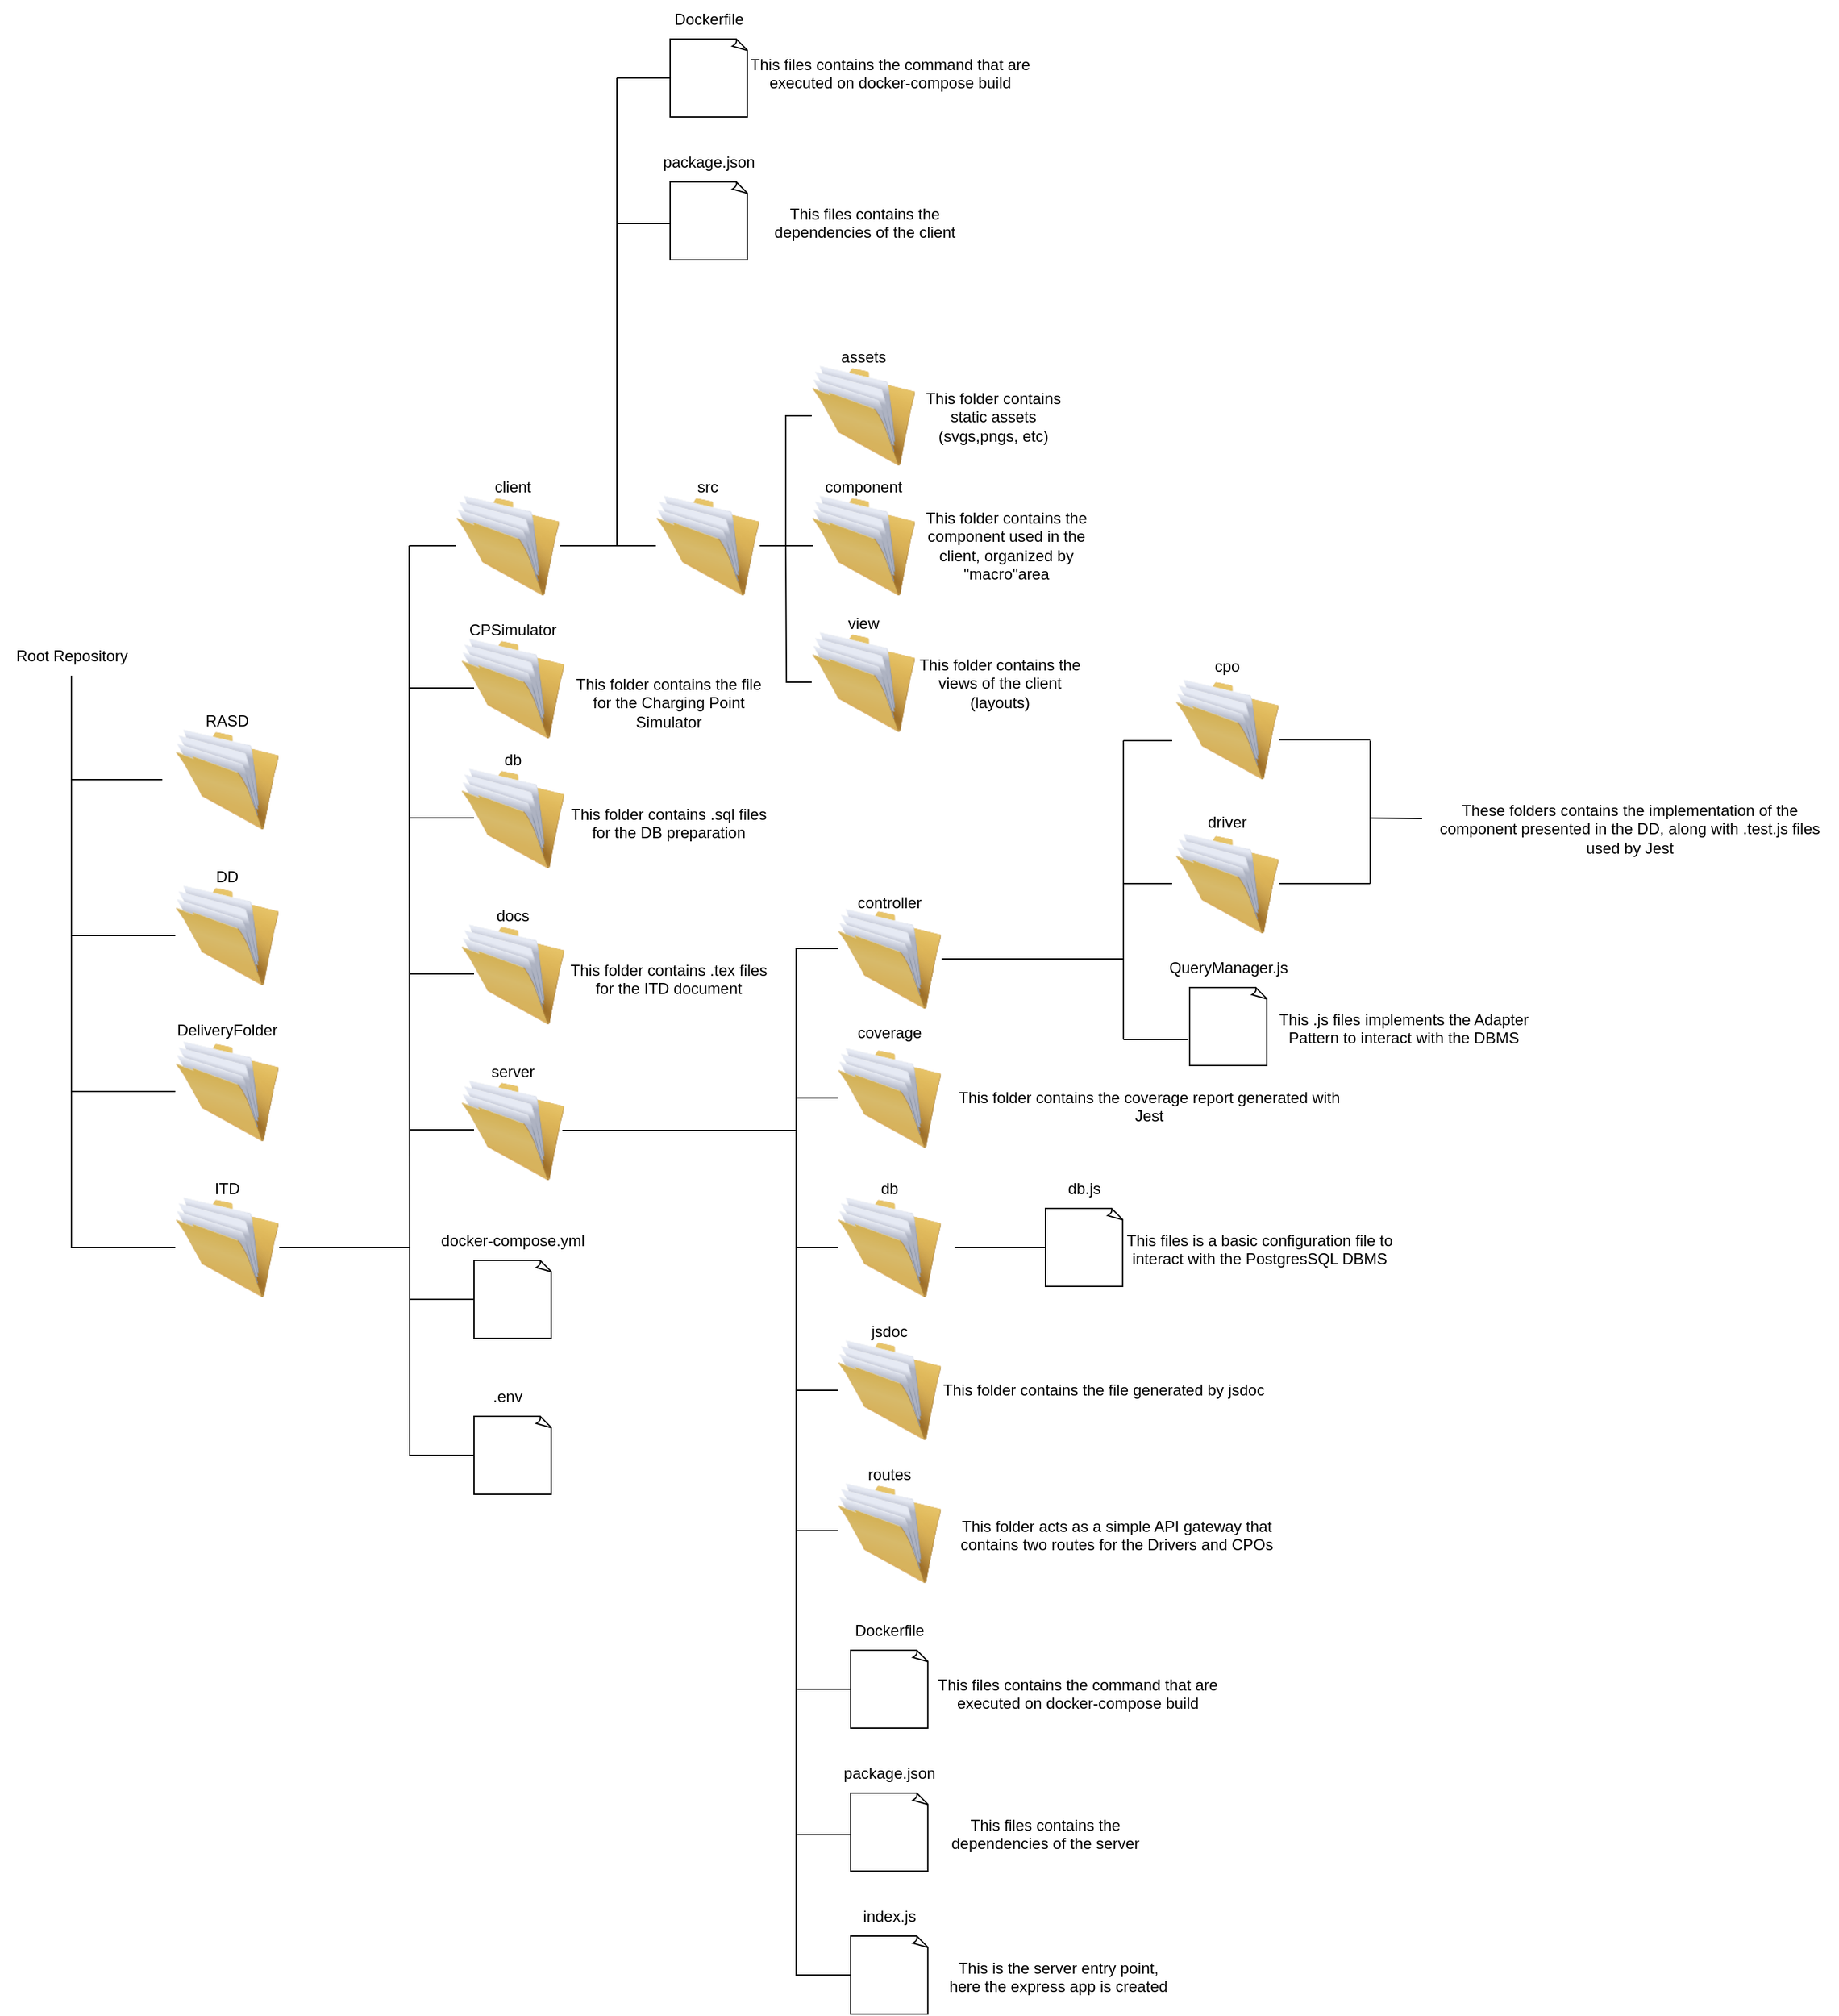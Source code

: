 <mxfile version="20.8.3"><diagram id="PkUC12VJh4SGb__zzv6S" name="Pagina-1"><mxGraphModel dx="3000" dy="2818" grid="1" gridSize="10" guides="1" tooltips="1" connect="1" arrows="1" fold="1" page="1" pageScale="1" pageWidth="827" pageHeight="1169" math="0" shadow="0"><root><mxCell id="0"/><mxCell id="1" parent="0"/><mxCell id="SojVh5JX4I2u3AWqVoeb-1" value="" style="image;html=1;image=img/lib/clip_art/general/Full_Folder_128x128.png" vertex="1" parent="1"><mxGeometry x="190" y="240" width="80" height="80" as="geometry"/></mxCell><mxCell id="SojVh5JX4I2u3AWqVoeb-3" value="" style="whiteSpace=wrap;html=1;shape=mxgraph.basic.document" vertex="1" parent="1"><mxGeometry x="420" y="530" width="60" height="60" as="geometry"/></mxCell><mxCell id="SojVh5JX4I2u3AWqVoeb-4" value="Root Repository" style="text;html=1;align=center;verticalAlign=middle;resizable=0;points=[];autosize=1;strokeColor=none;fillColor=none;" vertex="1" parent="1"><mxGeometry x="55" y="50" width="110" height="30" as="geometry"/></mxCell><mxCell id="SojVh5JX4I2u3AWqVoeb-7" value="" style="image;html=1;image=img/lib/clip_art/general/Full_Folder_128x128.png" vertex="1" parent="1"><mxGeometry x="190" y="360" width="80" height="80" as="geometry"/></mxCell><mxCell id="SojVh5JX4I2u3AWqVoeb-8" value="" style="image;html=1;image=img/lib/clip_art/general/Full_Folder_128x128.png" vertex="1" parent="1"><mxGeometry x="190" y="480" width="80" height="80" as="geometry"/></mxCell><mxCell id="SojVh5JX4I2u3AWqVoeb-9" value="" style="image;html=1;image=img/lib/clip_art/general/Full_Folder_128x128.png" vertex="1" parent="1"><mxGeometry x="190" y="120" width="80" height="80" as="geometry"/></mxCell><mxCell id="SojVh5JX4I2u3AWqVoeb-10" value="" style="endArrow=none;html=1;rounded=0;edgeStyle=orthogonalEdgeStyle;exitX=0;exitY=0.5;exitDx=0;exitDy=0;" edge="1" parent="1" source="SojVh5JX4I2u3AWqVoeb-8" target="SojVh5JX4I2u3AWqVoeb-4"><mxGeometry width="50" height="50" relative="1" as="geometry"><mxPoint x="110" y="400" as="sourcePoint"/><mxPoint x="160" y="350" as="targetPoint"/></mxGeometry></mxCell><mxCell id="SojVh5JX4I2u3AWqVoeb-11" value="" style="endArrow=none;html=1;rounded=0;entryX=0;entryY=0.5;entryDx=0;entryDy=0;" edge="1" parent="1" target="SojVh5JX4I2u3AWqVoeb-7"><mxGeometry width="50" height="50" relative="1" as="geometry"><mxPoint x="110" y="400" as="sourcePoint"/><mxPoint x="190" y="390" as="targetPoint"/></mxGeometry></mxCell><mxCell id="SojVh5JX4I2u3AWqVoeb-12" value="" style="endArrow=none;html=1;rounded=0;entryX=0;entryY=0.5;entryDx=0;entryDy=0;" edge="1" parent="1" target="SojVh5JX4I2u3AWqVoeb-1"><mxGeometry width="50" height="50" relative="1" as="geometry"><mxPoint x="110" y="280" as="sourcePoint"/><mxPoint x="200" y="310" as="targetPoint"/></mxGeometry></mxCell><mxCell id="SojVh5JX4I2u3AWqVoeb-13" value="" style="endArrow=none;html=1;rounded=0;" edge="1" parent="1"><mxGeometry width="50" height="50" relative="1" as="geometry"><mxPoint x="110" y="160" as="sourcePoint"/><mxPoint x="180" y="160" as="targetPoint"/></mxGeometry></mxCell><mxCell id="SojVh5JX4I2u3AWqVoeb-14" value="RASD" style="text;html=1;strokeColor=none;fillColor=none;align=center;verticalAlign=middle;whiteSpace=wrap;rounded=0;" vertex="1" parent="1"><mxGeometry x="200" y="100" width="60" height="30" as="geometry"/></mxCell><mxCell id="SojVh5JX4I2u3AWqVoeb-15" value="DD" style="text;html=1;strokeColor=none;fillColor=none;align=center;verticalAlign=middle;whiteSpace=wrap;rounded=0;" vertex="1" parent="1"><mxGeometry x="200" y="220" width="60" height="30" as="geometry"/></mxCell><mxCell id="SojVh5JX4I2u3AWqVoeb-16" value="DeliveryFolder" style="text;html=1;strokeColor=none;fillColor=none;align=center;verticalAlign=middle;whiteSpace=wrap;rounded=0;" vertex="1" parent="1"><mxGeometry x="200" y="338" width="60" height="30" as="geometry"/></mxCell><mxCell id="SojVh5JX4I2u3AWqVoeb-18" value="ITD" style="text;html=1;strokeColor=none;fillColor=none;align=center;verticalAlign=middle;whiteSpace=wrap;rounded=0;" vertex="1" parent="1"><mxGeometry x="200" y="460" width="60" height="30" as="geometry"/></mxCell><mxCell id="SojVh5JX4I2u3AWqVoeb-19" value="" style="image;html=1;image=img/lib/clip_art/general/Full_Folder_128x128.png" vertex="1" parent="1"><mxGeometry x="410" y="150" width="80" height="80" as="geometry"/></mxCell><mxCell id="SojVh5JX4I2u3AWqVoeb-20" value="" style="image;html=1;image=img/lib/clip_art/general/Full_Folder_128x128.png" vertex="1" parent="1"><mxGeometry x="410" y="270" width="80" height="80" as="geometry"/></mxCell><mxCell id="SojVh5JX4I2u3AWqVoeb-21" value="" style="image;html=1;image=img/lib/clip_art/general/Full_Folder_128x128.png" vertex="1" parent="1"><mxGeometry x="410" y="390" width="80" height="80" as="geometry"/></mxCell><mxCell id="SojVh5JX4I2u3AWqVoeb-22" value="" style="image;html=1;image=img/lib/clip_art/general/Full_Folder_128x128.png" vertex="1" parent="1"><mxGeometry x="410" y="50" width="80" height="80" as="geometry"/></mxCell><mxCell id="SojVh5JX4I2u3AWqVoeb-26" value="" style="image;html=1;image=img/lib/clip_art/general/Full_Folder_128x128.png" vertex="1" parent="1"><mxGeometry x="406" y="-60" width="80" height="80" as="geometry"/></mxCell><mxCell id="SojVh5JX4I2u3AWqVoeb-27" value="&lt;div&gt;client&lt;/div&gt;" style="text;html=1;strokeColor=none;fillColor=none;align=center;verticalAlign=middle;whiteSpace=wrap;rounded=0;" vertex="1" parent="1"><mxGeometry x="420" y="-80" width="60" height="30" as="geometry"/></mxCell><mxCell id="SojVh5JX4I2u3AWqVoeb-28" value="CPSimulator" style="text;html=1;strokeColor=none;fillColor=none;align=center;verticalAlign=middle;whiteSpace=wrap;rounded=0;" vertex="1" parent="1"><mxGeometry x="420" y="30" width="60" height="30" as="geometry"/></mxCell><mxCell id="SojVh5JX4I2u3AWqVoeb-29" value="db" style="text;html=1;strokeColor=none;fillColor=none;align=center;verticalAlign=middle;whiteSpace=wrap;rounded=0;" vertex="1" parent="1"><mxGeometry x="420" y="130" width="60" height="30" as="geometry"/></mxCell><mxCell id="SojVh5JX4I2u3AWqVoeb-30" value="docs" style="text;html=1;strokeColor=none;fillColor=none;align=center;verticalAlign=middle;whiteSpace=wrap;rounded=0;" vertex="1" parent="1"><mxGeometry x="420" y="250" width="60" height="30" as="geometry"/></mxCell><mxCell id="SojVh5JX4I2u3AWqVoeb-31" value="server" style="text;html=1;strokeColor=none;fillColor=none;align=center;verticalAlign=middle;whiteSpace=wrap;rounded=0;" vertex="1" parent="1"><mxGeometry x="420" y="370" width="60" height="30" as="geometry"/></mxCell><mxCell id="SojVh5JX4I2u3AWqVoeb-33" value="" style="whiteSpace=wrap;html=1;shape=mxgraph.basic.document" vertex="1" parent="1"><mxGeometry x="420" y="650" width="60" height="60" as="geometry"/></mxCell><mxCell id="SojVh5JX4I2u3AWqVoeb-34" value="docker-compose.yml" style="text;html=1;strokeColor=none;fillColor=none;align=center;verticalAlign=middle;whiteSpace=wrap;rounded=0;" vertex="1" parent="1"><mxGeometry x="390" y="500" width="120" height="30" as="geometry"/></mxCell><mxCell id="SojVh5JX4I2u3AWqVoeb-35" value=".env" style="text;html=1;strokeColor=none;fillColor=none;align=center;verticalAlign=middle;whiteSpace=wrap;rounded=0;" vertex="1" parent="1"><mxGeometry x="426" y="620" width="40" height="30" as="geometry"/></mxCell><mxCell id="SojVh5JX4I2u3AWqVoeb-36" value="" style="endArrow=none;html=1;rounded=0;exitX=1;exitY=0.5;exitDx=0;exitDy=0;edgeStyle=orthogonalEdgeStyle;" edge="1" parent="1" source="SojVh5JX4I2u3AWqVoeb-8"><mxGeometry width="50" height="50" relative="1" as="geometry"><mxPoint x="540" y="380" as="sourcePoint"/><mxPoint x="370" y="520" as="targetPoint"/></mxGeometry></mxCell><mxCell id="SojVh5JX4I2u3AWqVoeb-37" value="" style="endArrow=none;html=1;rounded=0;edgeStyle=orthogonalEdgeStyle;exitX=0;exitY=0.5;exitDx=0;exitDy=0;exitPerimeter=0;" edge="1" parent="1" source="SojVh5JX4I2u3AWqVoeb-33"><mxGeometry width="50" height="50" relative="1" as="geometry"><mxPoint x="380" y="690" as="sourcePoint"/><mxPoint x="370" y="-20" as="targetPoint"/></mxGeometry></mxCell><mxCell id="SojVh5JX4I2u3AWqVoeb-38" value="" style="endArrow=none;html=1;rounded=0;entryX=0;entryY=0.5;entryDx=0;entryDy=0;" edge="1" parent="1" target="SojVh5JX4I2u3AWqVoeb-26"><mxGeometry width="50" height="50" relative="1" as="geometry"><mxPoint x="370" y="-20" as="sourcePoint"/><mxPoint x="350" y="-10" as="targetPoint"/></mxGeometry></mxCell><mxCell id="SojVh5JX4I2u3AWqVoeb-39" value="" style="endArrow=none;html=1;rounded=0;exitX=0;exitY=0.5;exitDx=0;exitDy=0;exitPerimeter=0;" edge="1" parent="1" source="SojVh5JX4I2u3AWqVoeb-3"><mxGeometry width="50" height="50" relative="1" as="geometry"><mxPoint x="260" y="670" as="sourcePoint"/><mxPoint x="370" y="560" as="targetPoint"/></mxGeometry></mxCell><mxCell id="SojVh5JX4I2u3AWqVoeb-41" value="" style="endArrow=none;html=1;rounded=0;exitX=0;exitY=0.5;exitDx=0;exitDy=0;exitPerimeter=0;" edge="1" parent="1"><mxGeometry width="50" height="50" relative="1" as="geometry"><mxPoint x="420" y="429.55" as="sourcePoint"/><mxPoint x="370" y="429.55" as="targetPoint"/></mxGeometry></mxCell><mxCell id="SojVh5JX4I2u3AWqVoeb-42" value="" style="endArrow=none;html=1;rounded=0;exitX=0;exitY=0.5;exitDx=0;exitDy=0;exitPerimeter=0;" edge="1" parent="1"><mxGeometry width="50" height="50" relative="1" as="geometry"><mxPoint x="420" y="309.55" as="sourcePoint"/><mxPoint x="370" y="309.55" as="targetPoint"/></mxGeometry></mxCell><mxCell id="SojVh5JX4I2u3AWqVoeb-43" value="" style="endArrow=none;html=1;rounded=0;exitX=0;exitY=0.5;exitDx=0;exitDy=0;exitPerimeter=0;" edge="1" parent="1"><mxGeometry width="50" height="50" relative="1" as="geometry"><mxPoint x="420" y="189.55" as="sourcePoint"/><mxPoint x="370" y="189.55" as="targetPoint"/></mxGeometry></mxCell><mxCell id="SojVh5JX4I2u3AWqVoeb-44" value="" style="endArrow=none;html=1;rounded=0;exitX=0;exitY=0.5;exitDx=0;exitDy=0;exitPerimeter=0;" edge="1" parent="1"><mxGeometry width="50" height="50" relative="1" as="geometry"><mxPoint x="420" y="89.55" as="sourcePoint"/><mxPoint x="370" y="89.55" as="targetPoint"/></mxGeometry></mxCell><mxCell id="SojVh5JX4I2u3AWqVoeb-46" value="This folder contains .sql files for the DB preparation" style="text;html=1;strokeColor=none;fillColor=none;align=center;verticalAlign=top;whiteSpace=wrap;rounded=0;horizontal=1;" vertex="1" parent="1"><mxGeometry x="490" y="172.5" width="160" height="35" as="geometry"/></mxCell><mxCell id="SojVh5JX4I2u3AWqVoeb-47" value="This folder contains .tex files for the ITD document" style="text;html=1;strokeColor=none;fillColor=none;align=center;verticalAlign=top;whiteSpace=wrap;rounded=0;horizontal=1;" vertex="1" parent="1"><mxGeometry x="490" y="292.5" width="160" height="35" as="geometry"/></mxCell><mxCell id="SojVh5JX4I2u3AWqVoeb-48" value="This folder contains the file for the Charging Point Simulator" style="text;html=1;strokeColor=none;fillColor=none;align=center;verticalAlign=top;whiteSpace=wrap;rounded=0;horizontal=1;" vertex="1" parent="1"><mxGeometry x="490" y="72.5" width="160" height="35" as="geometry"/></mxCell><mxCell id="SojVh5JX4I2u3AWqVoeb-49" value="" style="endArrow=none;html=1;rounded=0;exitX=1;exitY=0.5;exitDx=0;exitDy=0;" edge="1" parent="1" source="SojVh5JX4I2u3AWqVoeb-26"><mxGeometry width="50" height="50" relative="1" as="geometry"><mxPoint x="570" y="20" as="sourcePoint"/><mxPoint x="560" y="-20" as="targetPoint"/></mxGeometry></mxCell><mxCell id="SojVh5JX4I2u3AWqVoeb-50" value="" style="image;html=1;image=img/lib/clip_art/general/Full_Folder_128x128.png" vertex="1" parent="1"><mxGeometry x="560" y="-60" width="80" height="80" as="geometry"/></mxCell><mxCell id="SojVh5JX4I2u3AWqVoeb-51" value="src" style="text;html=1;strokeColor=none;fillColor=none;align=center;verticalAlign=middle;whiteSpace=wrap;rounded=0;" vertex="1" parent="1"><mxGeometry x="570" y="-80" width="60" height="30" as="geometry"/></mxCell><mxCell id="SojVh5JX4I2u3AWqVoeb-52" value="" style="image;html=1;image=img/lib/clip_art/general/Full_Folder_128x128.png" vertex="1" parent="1"><mxGeometry x="680" y="45" width="80" height="80" as="geometry"/></mxCell><mxCell id="SojVh5JX4I2u3AWqVoeb-53" value="" style="image;html=1;image=img/lib/clip_art/general/Full_Folder_128x128.png" vertex="1" parent="1"><mxGeometry x="680" y="-60" width="80" height="80" as="geometry"/></mxCell><mxCell id="SojVh5JX4I2u3AWqVoeb-54" value="" style="image;html=1;image=img/lib/clip_art/general/Full_Folder_128x128.png" vertex="1" parent="1"><mxGeometry x="680" y="-160" width="80" height="80" as="geometry"/></mxCell><mxCell id="SojVh5JX4I2u3AWqVoeb-55" value="assets" style="text;html=1;strokeColor=none;fillColor=none;align=center;verticalAlign=middle;whiteSpace=wrap;rounded=0;" vertex="1" parent="1"><mxGeometry x="690" y="-180" width="60" height="30" as="geometry"/></mxCell><mxCell id="SojVh5JX4I2u3AWqVoeb-56" value="component" style="text;html=1;strokeColor=none;fillColor=none;align=center;verticalAlign=middle;whiteSpace=wrap;rounded=0;" vertex="1" parent="1"><mxGeometry x="690" y="-80" width="60" height="30" as="geometry"/></mxCell><mxCell id="SojVh5JX4I2u3AWqVoeb-57" value="view" style="text;html=1;strokeColor=none;fillColor=none;align=center;verticalAlign=middle;whiteSpace=wrap;rounded=0;" vertex="1" parent="1"><mxGeometry x="690" y="25" width="60" height="30" as="geometry"/></mxCell><mxCell id="SojVh5JX4I2u3AWqVoeb-58" value="" style="endArrow=none;html=1;rounded=0;exitX=1;exitY=0.5;exitDx=0;exitDy=0;entryX=0;entryY=0.5;entryDx=0;entryDy=0;edgeStyle=orthogonalEdgeStyle;" edge="1" parent="1" source="SojVh5JX4I2u3AWqVoeb-50" target="SojVh5JX4I2u3AWqVoeb-54"><mxGeometry width="50" height="50" relative="1" as="geometry"><mxPoint x="620" y="90" as="sourcePoint"/><mxPoint x="670" y="40" as="targetPoint"/></mxGeometry></mxCell><mxCell id="SojVh5JX4I2u3AWqVoeb-59" value="" style="endArrow=none;html=1;rounded=0;edgeStyle=orthogonalEdgeStyle;exitX=0;exitY=0.5;exitDx=0;exitDy=0;" edge="1" parent="1" source="SojVh5JX4I2u3AWqVoeb-52"><mxGeometry width="50" height="50" relative="1" as="geometry"><mxPoint x="630" y="120" as="sourcePoint"/><mxPoint x="660" y="-20" as="targetPoint"/></mxGeometry></mxCell><mxCell id="SojVh5JX4I2u3AWqVoeb-60" value="" style="endArrow=none;html=1;rounded=0;" edge="1" parent="1"><mxGeometry width="50" height="50" relative="1" as="geometry"><mxPoint x="660" y="-20" as="sourcePoint"/><mxPoint x="681" y="-20" as="targetPoint"/></mxGeometry></mxCell><mxCell id="SojVh5JX4I2u3AWqVoeb-61" value="This folder contains static assets (svgs,pngs, etc)" style="text;html=1;strokeColor=none;fillColor=none;align=center;verticalAlign=top;whiteSpace=wrap;rounded=0;horizontal=1;" vertex="1" parent="1"><mxGeometry x="760" y="-147.5" width="120" height="55" as="geometry"/></mxCell><mxCell id="SojVh5JX4I2u3AWqVoeb-62" value="This folder contains the views of the client (layouts)" style="text;html=1;strokeColor=none;fillColor=none;align=center;verticalAlign=top;whiteSpace=wrap;rounded=0;horizontal=1;" vertex="1" parent="1"><mxGeometry x="760" y="57.5" width="130" height="55" as="geometry"/></mxCell><mxCell id="SojVh5JX4I2u3AWqVoeb-63" value="This folder contains the component used in the client, organized by &quot;macro&quot;area" style="text;html=1;strokeColor=none;fillColor=none;align=center;verticalAlign=top;whiteSpace=wrap;rounded=0;horizontal=1;" vertex="1" parent="1"><mxGeometry x="760" y="-55" width="140" height="65" as="geometry"/></mxCell><mxCell id="SojVh5JX4I2u3AWqVoeb-64" value="" style="image;html=1;image=img/lib/clip_art/general/Full_Folder_128x128.png" vertex="1" parent="1"><mxGeometry x="700" y="480" width="80" height="80" as="geometry"/></mxCell><mxCell id="SojVh5JX4I2u3AWqVoeb-65" value="" style="image;html=1;image=img/lib/clip_art/general/Full_Folder_128x128.png" vertex="1" parent="1"><mxGeometry x="700" y="590" width="80" height="80" as="geometry"/></mxCell><mxCell id="SojVh5JX4I2u3AWqVoeb-66" value="" style="image;html=1;image=img/lib/clip_art/general/Full_Folder_128x128.png" vertex="1" parent="1"><mxGeometry x="700" y="700" width="80" height="80" as="geometry"/></mxCell><mxCell id="SojVh5JX4I2u3AWqVoeb-67" value="" style="image;html=1;image=img/lib/clip_art/general/Full_Folder_128x128.png" vertex="1" parent="1"><mxGeometry x="700" y="365" width="80" height="80" as="geometry"/></mxCell><mxCell id="SojVh5JX4I2u3AWqVoeb-68" value="" style="image;html=1;image=img/lib/clip_art/general/Full_Folder_128x128.png" vertex="1" parent="1"><mxGeometry x="700" y="258" width="80" height="80" as="geometry"/></mxCell><mxCell id="SojVh5JX4I2u3AWqVoeb-70" value="" style="endArrow=none;html=1;rounded=0;exitX=1;exitY=0.5;exitDx=0;exitDy=0;" edge="1" parent="1"><mxGeometry width="50" height="50" relative="1" as="geometry"><mxPoint x="488" y="430" as="sourcePoint"/><mxPoint x="668" y="430" as="targetPoint"/></mxGeometry></mxCell><mxCell id="SojVh5JX4I2u3AWqVoeb-71" value="" style="endArrow=none;html=1;rounded=0;edgeStyle=orthogonalEdgeStyle;" edge="1" parent="1" source="SojVh5JX4I2u3AWqVoeb-68" target="SojVh5JX4I2u3AWqVoeb-87"><mxGeometry width="50" height="50" relative="1" as="geometry"><mxPoint x="678" y="335" as="sourcePoint"/><mxPoint x="678" y="705" as="targetPoint"/><Array as="points"><mxPoint x="668" y="290"/><mxPoint x="668" y="1080"/></Array></mxGeometry></mxCell><mxCell id="SojVh5JX4I2u3AWqVoeb-74" value="" style="endArrow=none;html=1;rounded=0;" edge="1" parent="1" target="SojVh5JX4I2u3AWqVoeb-64"><mxGeometry width="50" height="50" relative="1" as="geometry"><mxPoint x="668" y="520" as="sourcePoint"/><mxPoint x="698" y="520" as="targetPoint"/></mxGeometry></mxCell><mxCell id="SojVh5JX4I2u3AWqVoeb-75" value="" style="endArrow=none;html=1;rounded=0;" edge="1" parent="1" target="SojVh5JX4I2u3AWqVoeb-65"><mxGeometry width="50" height="50" relative="1" as="geometry"><mxPoint x="668" y="630" as="sourcePoint"/><mxPoint x="698" y="610.0" as="targetPoint"/></mxGeometry></mxCell><mxCell id="SojVh5JX4I2u3AWqVoeb-76" value="controller" style="text;html=1;strokeColor=none;fillColor=none;align=center;verticalAlign=middle;whiteSpace=wrap;rounded=0;" vertex="1" parent="1"><mxGeometry x="710" y="240" width="60" height="30" as="geometry"/></mxCell><mxCell id="SojVh5JX4I2u3AWqVoeb-77" value="" style="endArrow=none;html=1;rounded=0;" edge="1" parent="1"><mxGeometry width="50" height="50" relative="1" as="geometry"><mxPoint x="668" y="404.86" as="sourcePoint"/><mxPoint x="700" y="404.86" as="targetPoint"/></mxGeometry></mxCell><mxCell id="SojVh5JX4I2u3AWqVoeb-78" value="coverage" style="text;html=1;strokeColor=none;fillColor=none;align=center;verticalAlign=middle;whiteSpace=wrap;rounded=0;" vertex="1" parent="1"><mxGeometry x="710" y="340" width="60" height="30" as="geometry"/></mxCell><mxCell id="SojVh5JX4I2u3AWqVoeb-79" value="db" style="text;html=1;strokeColor=none;fillColor=none;align=center;verticalAlign=middle;whiteSpace=wrap;rounded=0;" vertex="1" parent="1"><mxGeometry x="710" y="460" width="60" height="30" as="geometry"/></mxCell><mxCell id="SojVh5JX4I2u3AWqVoeb-80" value="jsdoc" style="text;html=1;strokeColor=none;fillColor=none;align=center;verticalAlign=middle;whiteSpace=wrap;rounded=0;" vertex="1" parent="1"><mxGeometry x="710" y="570" width="60" height="30" as="geometry"/></mxCell><mxCell id="SojVh5JX4I2u3AWqVoeb-81" value="routes" style="text;html=1;strokeColor=none;fillColor=none;align=center;verticalAlign=middle;whiteSpace=wrap;rounded=0;" vertex="1" parent="1"><mxGeometry x="710" y="680" width="60" height="30" as="geometry"/></mxCell><mxCell id="SojVh5JX4I2u3AWqVoeb-82" value="" style="whiteSpace=wrap;html=1;shape=mxgraph.basic.document" vertex="1" parent="1"><mxGeometry x="710" y="830" width="60" height="60" as="geometry"/></mxCell><mxCell id="SojVh5JX4I2u3AWqVoeb-83" value="Dockerfile" style="text;html=1;strokeColor=none;fillColor=none;align=center;verticalAlign=middle;whiteSpace=wrap;rounded=0;" vertex="1" parent="1"><mxGeometry x="710" y="800" width="60" height="30" as="geometry"/></mxCell><mxCell id="SojVh5JX4I2u3AWqVoeb-85" value="" style="whiteSpace=wrap;html=1;shape=mxgraph.basic.document" vertex="1" parent="1"><mxGeometry x="710" y="940" width="60" height="60" as="geometry"/></mxCell><mxCell id="SojVh5JX4I2u3AWqVoeb-86" value="package.json" style="text;html=1;strokeColor=none;fillColor=none;align=center;verticalAlign=middle;whiteSpace=wrap;rounded=0;" vertex="1" parent="1"><mxGeometry x="710" y="910" width="60" height="30" as="geometry"/></mxCell><mxCell id="SojVh5JX4I2u3AWqVoeb-87" value="" style="whiteSpace=wrap;html=1;shape=mxgraph.basic.document" vertex="1" parent="1"><mxGeometry x="710" y="1050" width="60" height="60" as="geometry"/></mxCell><mxCell id="SojVh5JX4I2u3AWqVoeb-88" value="index.js" style="text;html=1;strokeColor=none;fillColor=none;align=center;verticalAlign=middle;whiteSpace=wrap;rounded=0;" vertex="1" parent="1"><mxGeometry x="710" y="1020" width="60" height="30" as="geometry"/></mxCell><mxCell id="SojVh5JX4I2u3AWqVoeb-91" value="" style="endArrow=none;html=1;rounded=0;" edge="1" parent="1"><mxGeometry width="50" height="50" relative="1" as="geometry"><mxPoint x="668" y="738.0" as="sourcePoint"/><mxPoint x="700" y="738.0" as="targetPoint"/></mxGeometry></mxCell><mxCell id="SojVh5JX4I2u3AWqVoeb-92" value="" style="endArrow=none;html=1;rounded=0;entryX=0;entryY=0.5;entryDx=0;entryDy=0;entryPerimeter=0;" edge="1" parent="1" target="SojVh5JX4I2u3AWqVoeb-82"><mxGeometry width="50" height="50" relative="1" as="geometry"><mxPoint x="669" y="860" as="sourcePoint"/><mxPoint x="701" y="864.0" as="targetPoint"/></mxGeometry></mxCell><mxCell id="SojVh5JX4I2u3AWqVoeb-93" value="" style="endArrow=none;html=1;rounded=0;entryX=0;entryY=0.5;entryDx=0;entryDy=0;entryPerimeter=0;" edge="1" parent="1"><mxGeometry width="50" height="50" relative="1" as="geometry"><mxPoint x="669" y="972.0" as="sourcePoint"/><mxPoint x="710" y="972.0" as="targetPoint"/></mxGeometry></mxCell><mxCell id="SojVh5JX4I2u3AWqVoeb-94" value="This is the server entry point, here the express app is created" style="text;html=1;strokeColor=none;fillColor=none;align=center;verticalAlign=top;whiteSpace=wrap;rounded=0;horizontal=1;" vertex="1" parent="1"><mxGeometry x="780" y="1061.25" width="180" height="37.5" as="geometry"/></mxCell><mxCell id="SojVh5JX4I2u3AWqVoeb-95" value="This files contains the dependencies of the server" style="text;html=1;strokeColor=none;fillColor=none;align=center;verticalAlign=top;whiteSpace=wrap;rounded=0;horizontal=1;" vertex="1" parent="1"><mxGeometry x="780" y="951.25" width="160" height="37.5" as="geometry"/></mxCell><mxCell id="SojVh5JX4I2u3AWqVoeb-96" value="This files contains the command that are executed on docker-compose build" style="text;html=1;strokeColor=none;fillColor=none;align=center;verticalAlign=top;whiteSpace=wrap;rounded=0;horizontal=1;" vertex="1" parent="1"><mxGeometry x="770" y="842.81" width="230" height="34.37" as="geometry"/></mxCell><mxCell id="SojVh5JX4I2u3AWqVoeb-98" value="" style="whiteSpace=wrap;html=1;shape=mxgraph.basic.document" vertex="1" parent="1"><mxGeometry x="571" y="-410" width="60" height="60" as="geometry"/></mxCell><mxCell id="SojVh5JX4I2u3AWqVoeb-99" value="Dockerfile" style="text;html=1;strokeColor=none;fillColor=none;align=center;verticalAlign=middle;whiteSpace=wrap;rounded=0;" vertex="1" parent="1"><mxGeometry x="571" y="-440" width="60" height="30" as="geometry"/></mxCell><mxCell id="SojVh5JX4I2u3AWqVoeb-100" value="" style="whiteSpace=wrap;html=1;shape=mxgraph.basic.document" vertex="1" parent="1"><mxGeometry x="571" y="-300" width="60" height="60" as="geometry"/></mxCell><mxCell id="SojVh5JX4I2u3AWqVoeb-101" value="package.json" style="text;html=1;strokeColor=none;fillColor=none;align=center;verticalAlign=middle;whiteSpace=wrap;rounded=0;" vertex="1" parent="1"><mxGeometry x="571" y="-330" width="60" height="30" as="geometry"/></mxCell><mxCell id="SojVh5JX4I2u3AWqVoeb-104" value="" style="endArrow=none;html=1;rounded=0;entryX=0;entryY=0.5;entryDx=0;entryDy=0;entryPerimeter=0;" edge="1" parent="1" target="SojVh5JX4I2u3AWqVoeb-98"><mxGeometry width="50" height="50" relative="1" as="geometry"><mxPoint x="530" y="-380.0" as="sourcePoint"/><mxPoint x="562" y="-376.0" as="targetPoint"/></mxGeometry></mxCell><mxCell id="SojVh5JX4I2u3AWqVoeb-105" value="" style="endArrow=none;html=1;rounded=0;entryX=0;entryY=0.5;entryDx=0;entryDy=0;entryPerimeter=0;" edge="1" parent="1"><mxGeometry width="50" height="50" relative="1" as="geometry"><mxPoint x="530" y="-268.0" as="sourcePoint"/><mxPoint x="571" y="-268.0" as="targetPoint"/></mxGeometry></mxCell><mxCell id="SojVh5JX4I2u3AWqVoeb-107" value="This files contains the dependencies of the client" style="text;html=1;strokeColor=none;fillColor=none;align=center;verticalAlign=top;whiteSpace=wrap;rounded=0;horizontal=1;" vertex="1" parent="1"><mxGeometry x="641" y="-288.75" width="160" height="37.5" as="geometry"/></mxCell><mxCell id="SojVh5JX4I2u3AWqVoeb-108" value="This files contains the command that are executed on docker-compose build" style="text;html=1;strokeColor=none;fillColor=none;align=center;verticalAlign=top;whiteSpace=wrap;rounded=0;horizontal=1;" vertex="1" parent="1"><mxGeometry x="631" y="-404.37" width="219" height="48.75" as="geometry"/></mxCell><mxCell id="SojVh5JX4I2u3AWqVoeb-109" value="" style="endArrow=none;html=1;rounded=0;" edge="1" parent="1"><mxGeometry width="50" height="50" relative="1" as="geometry"><mxPoint x="530" y="-20" as="sourcePoint"/><mxPoint x="530" y="-380" as="targetPoint"/></mxGeometry></mxCell><mxCell id="SojVh5JX4I2u3AWqVoeb-110" value="This folder acts as a simple API gateway that contains two routes for the Drivers and CPOs" style="text;html=1;strokeColor=none;fillColor=none;align=center;verticalAlign=top;whiteSpace=wrap;rounded=0;horizontal=1;" vertex="1" parent="1"><mxGeometry x="780" y="721.4" width="270" height="37.19" as="geometry"/></mxCell><mxCell id="SojVh5JX4I2u3AWqVoeb-111" value="This folder contains the file generated by jsdoc" style="text;html=1;strokeColor=none;fillColor=none;align=center;verticalAlign=top;whiteSpace=wrap;rounded=0;horizontal=1;" vertex="1" parent="1"><mxGeometry x="770" y="615.7" width="270" height="28.6" as="geometry"/></mxCell><mxCell id="SojVh5JX4I2u3AWqVoeb-112" value="" style="endArrow=none;html=1;rounded=0;" edge="1" parent="1"><mxGeometry width="50" height="50" relative="1" as="geometry"><mxPoint x="790" y="520" as="sourcePoint"/><mxPoint x="860" y="520" as="targetPoint"/></mxGeometry></mxCell><mxCell id="SojVh5JX4I2u3AWqVoeb-113" value="" style="whiteSpace=wrap;html=1;shape=mxgraph.basic.document" vertex="1" parent="1"><mxGeometry x="860" y="490" width="60" height="60" as="geometry"/></mxCell><mxCell id="SojVh5JX4I2u3AWqVoeb-114" value="db.js" style="text;html=1;strokeColor=none;fillColor=none;align=center;verticalAlign=middle;whiteSpace=wrap;rounded=0;" vertex="1" parent="1"><mxGeometry x="860" y="460" width="60" height="30" as="geometry"/></mxCell><mxCell id="SojVh5JX4I2u3AWqVoeb-115" value="This files is a basic configuration file to interact with the PostgresSQL DBMS" style="text;html=1;strokeColor=none;fillColor=none;align=center;verticalAlign=top;whiteSpace=wrap;rounded=0;horizontal=1;" vertex="1" parent="1"><mxGeometry x="920" y="501.25" width="210" height="37.5" as="geometry"/></mxCell><mxCell id="SojVh5JX4I2u3AWqVoeb-117" value="This folder contains the coverage report generated with Jest" style="text;html=1;strokeColor=none;fillColor=none;align=center;verticalAlign=top;whiteSpace=wrap;rounded=0;horizontal=1;" vertex="1" parent="1"><mxGeometry x="780" y="390.7" width="320" height="28.6" as="geometry"/></mxCell><mxCell id="SojVh5JX4I2u3AWqVoeb-119" value="" style="endArrow=none;html=1;rounded=0;exitX=1;exitY=0.5;exitDx=0;exitDy=0;" edge="1" parent="1" source="SojVh5JX4I2u3AWqVoeb-68"><mxGeometry width="50" height="50" relative="1" as="geometry"><mxPoint x="800" y="340" as="sourcePoint"/><mxPoint x="920" y="298" as="targetPoint"/></mxGeometry></mxCell><mxCell id="SojVh5JX4I2u3AWqVoeb-120" value="" style="image;html=1;image=img/lib/clip_art/general/Full_Folder_128x128.png" vertex="1" parent="1"><mxGeometry x="960" y="81.5" width="80" height="80" as="geometry"/></mxCell><mxCell id="SojVh5JX4I2u3AWqVoeb-121" value="" style="image;html=1;image=img/lib/clip_art/general/Full_Folder_128x128.png" vertex="1" parent="1"><mxGeometry x="960" y="200" width="80" height="80" as="geometry"/></mxCell><mxCell id="SojVh5JX4I2u3AWqVoeb-122" value="" style="whiteSpace=wrap;html=1;shape=mxgraph.basic.document" vertex="1" parent="1"><mxGeometry x="971" y="320" width="60" height="60" as="geometry"/></mxCell><mxCell id="SojVh5JX4I2u3AWqVoeb-123" value="QueryManager.js" style="text;html=1;strokeColor=none;fillColor=none;align=center;verticalAlign=middle;whiteSpace=wrap;rounded=0;" vertex="1" parent="1"><mxGeometry x="971" y="290" width="60" height="30" as="geometry"/></mxCell><mxCell id="SojVh5JX4I2u3AWqVoeb-124" value="This .js files implements the Adapter Pattern to interact with the DBMS" style="text;html=1;strokeColor=none;fillColor=none;align=center;verticalAlign=top;whiteSpace=wrap;rounded=0;horizontal=1;" vertex="1" parent="1"><mxGeometry x="1031" y="331.25" width="210" height="37.5" as="geometry"/></mxCell><mxCell id="SojVh5JX4I2u3AWqVoeb-125" value="" style="endArrow=none;html=1;rounded=0;" edge="1" parent="1"><mxGeometry width="50" height="50" relative="1" as="geometry"><mxPoint x="920" y="360" as="sourcePoint"/><mxPoint x="920" y="130" as="targetPoint"/></mxGeometry></mxCell><mxCell id="SojVh5JX4I2u3AWqVoeb-126" value="" style="endArrow=none;html=1;rounded=0;entryX=-0.031;entryY=0.544;entryDx=0;entryDy=0;entryPerimeter=0;" edge="1" parent="1"><mxGeometry width="50" height="50" relative="1" as="geometry"><mxPoint x="920" y="130" as="sourcePoint"/><mxPoint x="957.52" y="130.02" as="targetPoint"/></mxGeometry></mxCell><mxCell id="SojVh5JX4I2u3AWqVoeb-127" value="" style="endArrow=none;html=1;rounded=0;entryX=-0.031;entryY=0.544;entryDx=0;entryDy=0;entryPerimeter=0;" edge="1" parent="1"><mxGeometry width="50" height="50" relative="1" as="geometry"><mxPoint x="920" y="240" as="sourcePoint"/><mxPoint x="957.52" y="240.02" as="targetPoint"/></mxGeometry></mxCell><mxCell id="SojVh5JX4I2u3AWqVoeb-128" value="" style="endArrow=none;html=1;rounded=0;" edge="1" parent="1"><mxGeometry width="50" height="50" relative="1" as="geometry"><mxPoint x="920" y="360" as="sourcePoint"/><mxPoint x="970" y="360" as="targetPoint"/></mxGeometry></mxCell><mxCell id="SojVh5JX4I2u3AWqVoeb-129" value="cpo" style="text;html=1;strokeColor=none;fillColor=none;align=center;verticalAlign=middle;whiteSpace=wrap;rounded=0;" vertex="1" parent="1"><mxGeometry x="970" y="57.5" width="60" height="30" as="geometry"/></mxCell><mxCell id="SojVh5JX4I2u3AWqVoeb-130" value="driver" style="text;html=1;strokeColor=none;fillColor=none;align=center;verticalAlign=middle;whiteSpace=wrap;rounded=0;" vertex="1" parent="1"><mxGeometry x="970" y="177.5" width="60" height="30" as="geometry"/></mxCell><mxCell id="SojVh5JX4I2u3AWqVoeb-131" value="" style="endArrow=none;html=1;rounded=0;exitX=1;exitY=0.5;exitDx=0;exitDy=0;" edge="1" parent="1" source="SojVh5JX4I2u3AWqVoeb-121"><mxGeometry width="50" height="50" relative="1" as="geometry"><mxPoint x="1050" y="270" as="sourcePoint"/><mxPoint x="1110" y="240" as="targetPoint"/></mxGeometry></mxCell><mxCell id="SojVh5JX4I2u3AWqVoeb-132" value="" style="endArrow=none;html=1;rounded=0;exitX=1;exitY=0.5;exitDx=0;exitDy=0;" edge="1" parent="1"><mxGeometry width="50" height="50" relative="1" as="geometry"><mxPoint x="1040" y="129.26" as="sourcePoint"/><mxPoint x="1110" y="129.26" as="targetPoint"/></mxGeometry></mxCell><mxCell id="SojVh5JX4I2u3AWqVoeb-133" value="" style="endArrow=none;html=1;rounded=0;" edge="1" parent="1"><mxGeometry width="50" height="50" relative="1" as="geometry"><mxPoint x="1110" y="240" as="sourcePoint"/><mxPoint x="1110" y="130" as="targetPoint"/></mxGeometry></mxCell><mxCell id="SojVh5JX4I2u3AWqVoeb-134" value="" style="endArrow=none;html=1;rounded=0;exitX=1;exitY=0.5;exitDx=0;exitDy=0;" edge="1" parent="1"><mxGeometry width="50" height="50" relative="1" as="geometry"><mxPoint x="1110" y="189.63" as="sourcePoint"/><mxPoint x="1150" y="190" as="targetPoint"/></mxGeometry></mxCell><mxCell id="SojVh5JX4I2u3AWqVoeb-135" value="These folders contains the implementation of the component presented in the DD, along with .test.js files used by Jest" style="text;html=1;strokeColor=none;fillColor=none;align=center;verticalAlign=top;whiteSpace=wrap;rounded=0;horizontal=1;" vertex="1" parent="1"><mxGeometry x="1150" y="170" width="320" height="37.5" as="geometry"/></mxCell></root></mxGraphModel></diagram></mxfile>